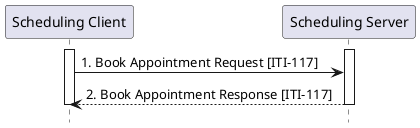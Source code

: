 @startuml ITI-117-seq
hide footbox
participant "Scheduling Client" as Client
participant "Scheduling Server" as Server
activate "Client"
activate "Server"
"Client" -> "Server" : 1. Book Appointment Request [ITI-117]
"Server" --> "Client" : 2. Book Appointment Response [ITI-117]
deactivate "Client"
deactivate "Server"
@enduml